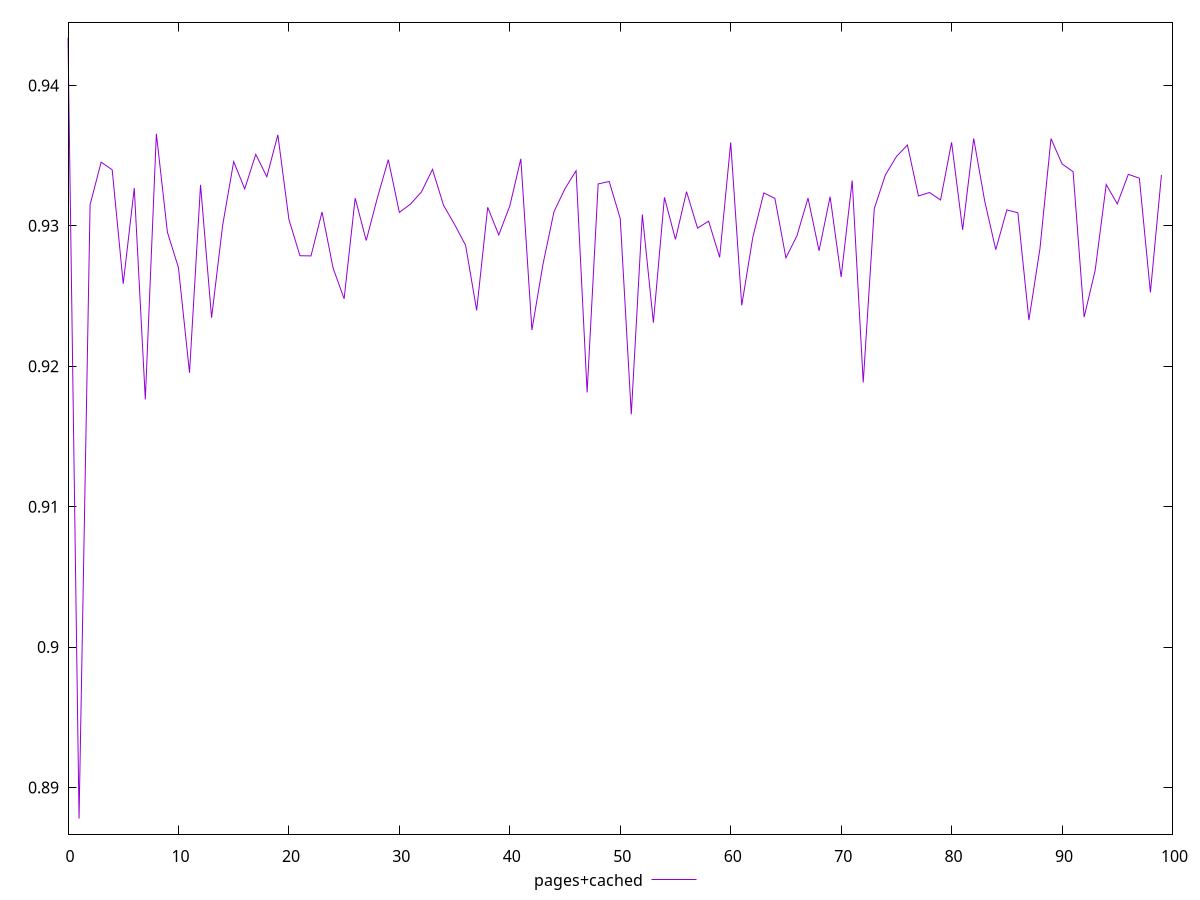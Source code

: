 $_pagesCached <<EOF
0.9433849507342112
0.887794084686461
0.9315097318070997
0.9345372410909456
0.9339932757640714
0.9258754386837741
0.9326905182719956
0.9176412070457864
0.9365605245969499
0.9295477042139112
0.927025728438021
0.9195394110019939
0.9329197142055212
0.9234548510348277
0.9300321977705055
0.9345757421587779
0.9326330229343764
0.935092796779745
0.9334961226008834
0.9364783751226367
0.9304616032948401
0.9278730534146641
0.9278595878963424
0.9309902174683798
0.9269975145231985
0.9248052393698956
0.931972255748516
0.9289580248380063
0.931968984765573
0.9347168155753545
0.9309605665620178
0.9315430940732167
0.9324152963729657
0.9340233463565742
0.931464324344706
0.9301018297312034
0.9286123313160357
0.9239776257706952
0.9313208923933415
0.9293551142217843
0.9314178073127436
0.9347750172452193
0.9225830607086091
0.9272529397324422
0.9310077854121419
0.9326541797158542
0.9339304275966679
0.9181358625257199
0.93298682796484
0.9331593298573482
0.9305161516626679
0.916582253834499
0.930807819938902
0.9231109793680894
0.9320278505380432
0.92903819768473
0.9324364870879474
0.9298380435833563
0.9303369998465824
0.9277546272278946
0.9359393907890996
0.924333421956422
0.929178393703004
0.9323484425140239
0.9319586261389757
0.9277209342976946
0.9292962313823605
0.9319787974806844
0.9282272054377854
0.9320790650116924
0.9263584735432289
0.9332301050602809
0.9188512164550923
0.9312239098871209
0.933618431303837
0.9349292056572613
0.9357593951056584
0.9321275376795218
0.932376709936597
0.9318419013530086
0.935949970838189
0.9297140009629101
0.9362215754996124
0.9317534737290945
0.9283033044460262
0.9311350870261441
0.9309336556753297
0.9232884971728587
0.9283810414807017
0.9362131296678139
0.9344093575540822
0.9338562605628371
0.9235010299253343
0.9268394190550582
0.932942991311363
0.9315611391627766
0.9336690460622832
0.9333974395419234
0.9252625154853522
0.9336292020153333
EOF
set key outside below
set terminal pngcairo
set output "report_00006_2020-11-02T20-21-41.718Z/mainthread-work-breakdown/pages+cached//score.png"
set yrange [0.886682267365506:0.9444967680551662]
plot $_pagesCached title "pages+cached" with line ,